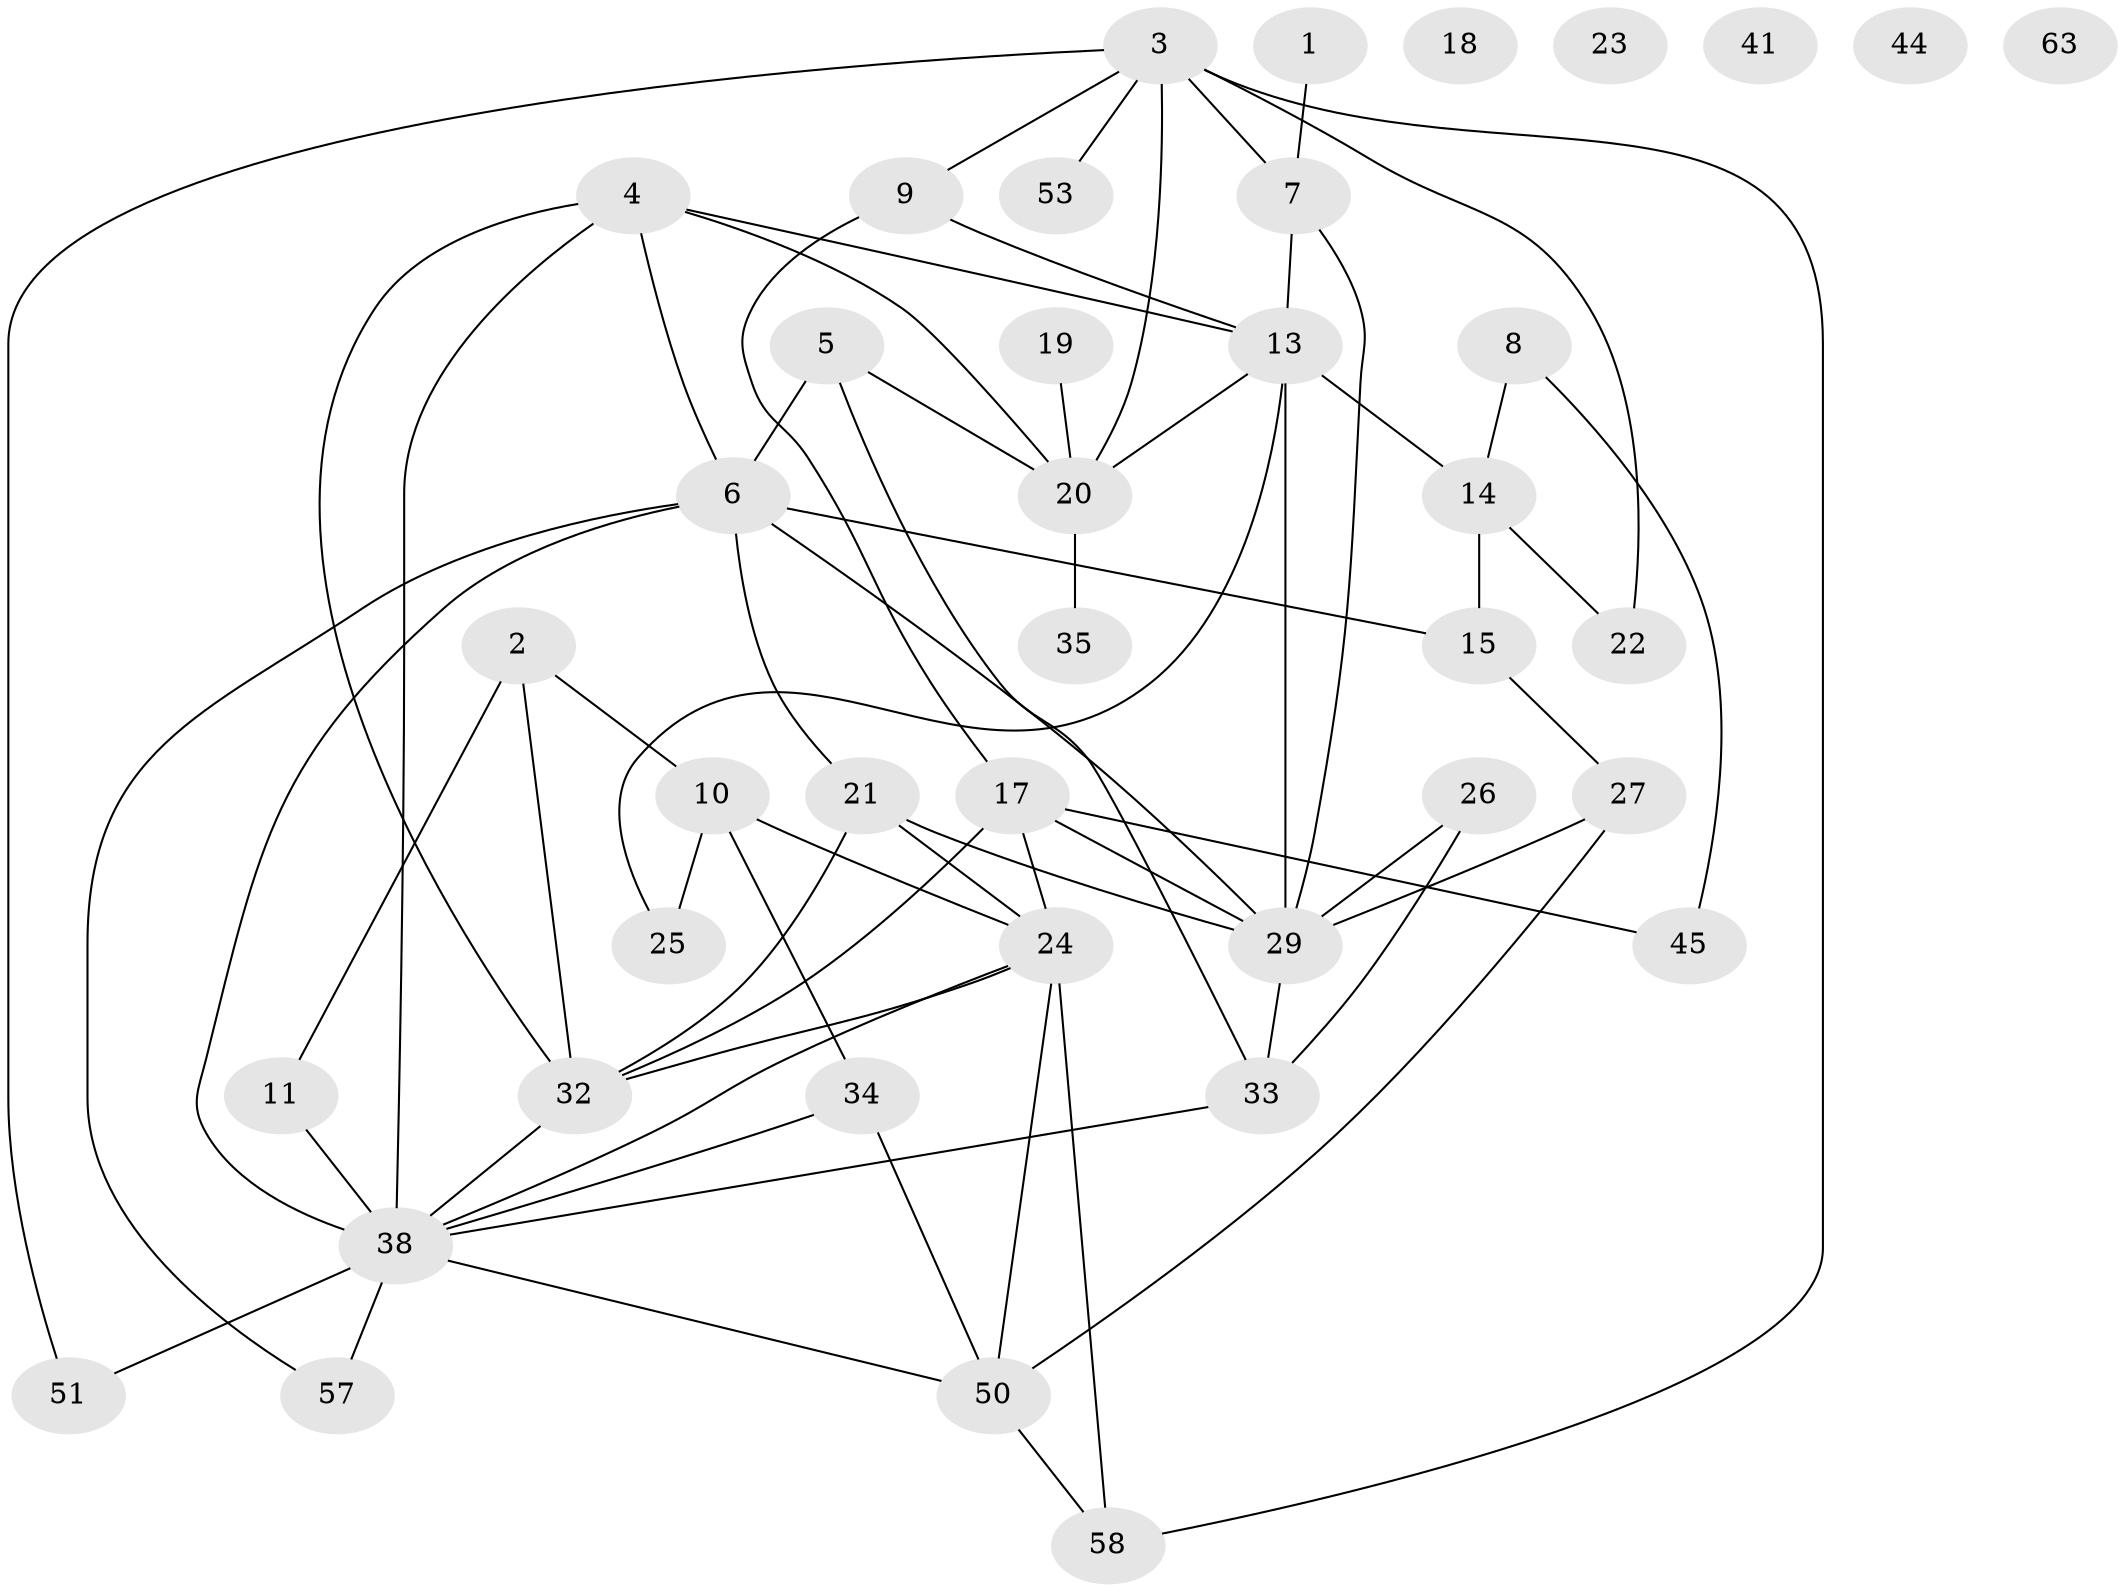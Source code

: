 // original degree distribution, {1: 0.09523809523809523, 2: 0.25396825396825395, 4: 0.19047619047619047, 5: 0.12698412698412698, 3: 0.19047619047619047, 0: 0.07936507936507936, 6: 0.047619047619047616, 8: 0.015873015873015872}
// Generated by graph-tools (version 1.1) at 2025/41/03/06/25 10:41:20]
// undirected, 40 vertices, 67 edges
graph export_dot {
graph [start="1"]
  node [color=gray90,style=filled];
  1;
  2 [super="+47"];
  3 [super="+43"];
  4 [super="+12"];
  5;
  6 [super="+42"];
  7 [super="+31"];
  8 [super="+60"];
  9;
  10;
  11;
  13 [super="+36"];
  14 [super="+56"];
  15 [super="+16"];
  17 [super="+52"];
  18;
  19 [super="+37"];
  20 [super="+30"];
  21;
  22;
  23;
  24 [super="+55"];
  25 [super="+28"];
  26 [super="+46"];
  27 [super="+39"];
  29 [super="+40"];
  32 [super="+48"];
  33 [super="+49"];
  34;
  35;
  38 [super="+54"];
  41;
  44;
  45;
  50 [super="+61"];
  51;
  53;
  57 [super="+59"];
  58 [super="+62"];
  63;
  1 -- 7;
  2 -- 11;
  2 -- 10;
  2 -- 32;
  3 -- 9;
  3 -- 51;
  3 -- 53;
  3 -- 22;
  3 -- 20;
  3 -- 7;
  3 -- 58;
  4 -- 6;
  4 -- 38 [weight=2];
  4 -- 13;
  4 -- 20 [weight=2];
  4 -- 32;
  5 -- 33;
  5 -- 6;
  5 -- 20;
  6 -- 38;
  6 -- 21;
  6 -- 15 [weight=2];
  6 -- 57;
  6 -- 29;
  7 -- 13;
  7 -- 29;
  8 -- 45;
  8 -- 14;
  9 -- 13;
  9 -- 17;
  10 -- 24;
  10 -- 25;
  10 -- 34;
  11 -- 38;
  13 -- 14 [weight=2];
  13 -- 20;
  13 -- 29;
  13 -- 25;
  14 -- 15;
  14 -- 22;
  15 -- 27;
  17 -- 24;
  17 -- 45;
  17 -- 32;
  17 -- 29;
  19 -- 20;
  20 -- 35;
  21 -- 29;
  21 -- 24;
  21 -- 32;
  24 -- 58;
  24 -- 50;
  24 -- 38;
  24 -- 32;
  26 -- 29;
  26 -- 33;
  27 -- 50;
  27 -- 29;
  29 -- 33;
  32 -- 38;
  33 -- 38;
  34 -- 38;
  34 -- 50;
  38 -- 51;
  38 -- 50;
  38 -- 57;
  50 -- 58;
}
